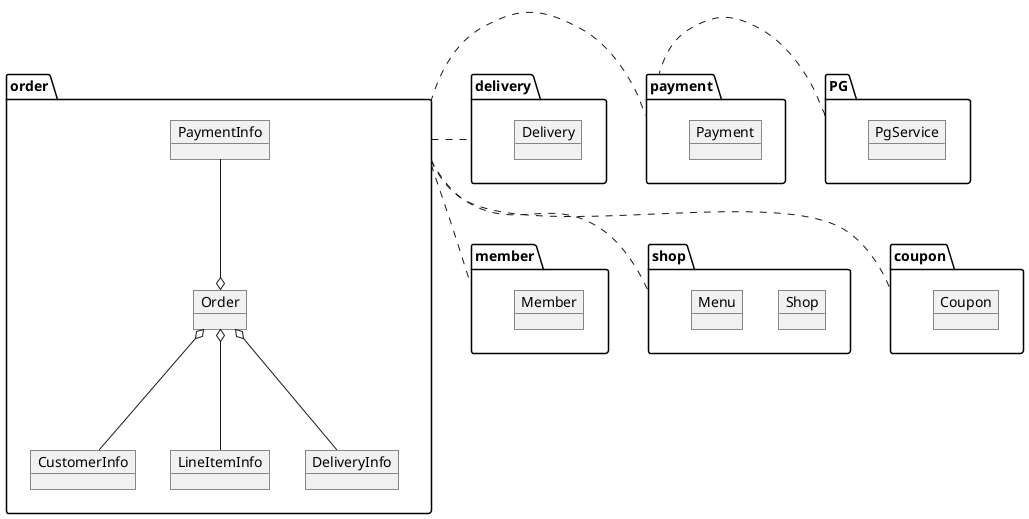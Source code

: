 @startuml
'https://plantuml.com/object-diagram

package payment {
    object Payment
}

package member {
    object Member
}

package delivery {
    object Delivery
}

package shop {
    object Shop
    object Menu
}

package coupon {
    object Coupon
}

package PG {
    object PgService
}

package order {
    object Order
    object CustomerInfo
    object PaymentInfo
    object LineItemInfo
    object DeliveryInfo
}

order ... member
delivery .left. order
order ... shop
order .right.. payment
coupon .up.. order
payment .left.. PG


Order o--- CustomerInfo
PaymentInfo ---o Order
Order o--- LineItemInfo
Order o--- DeliveryInfo

@enduml